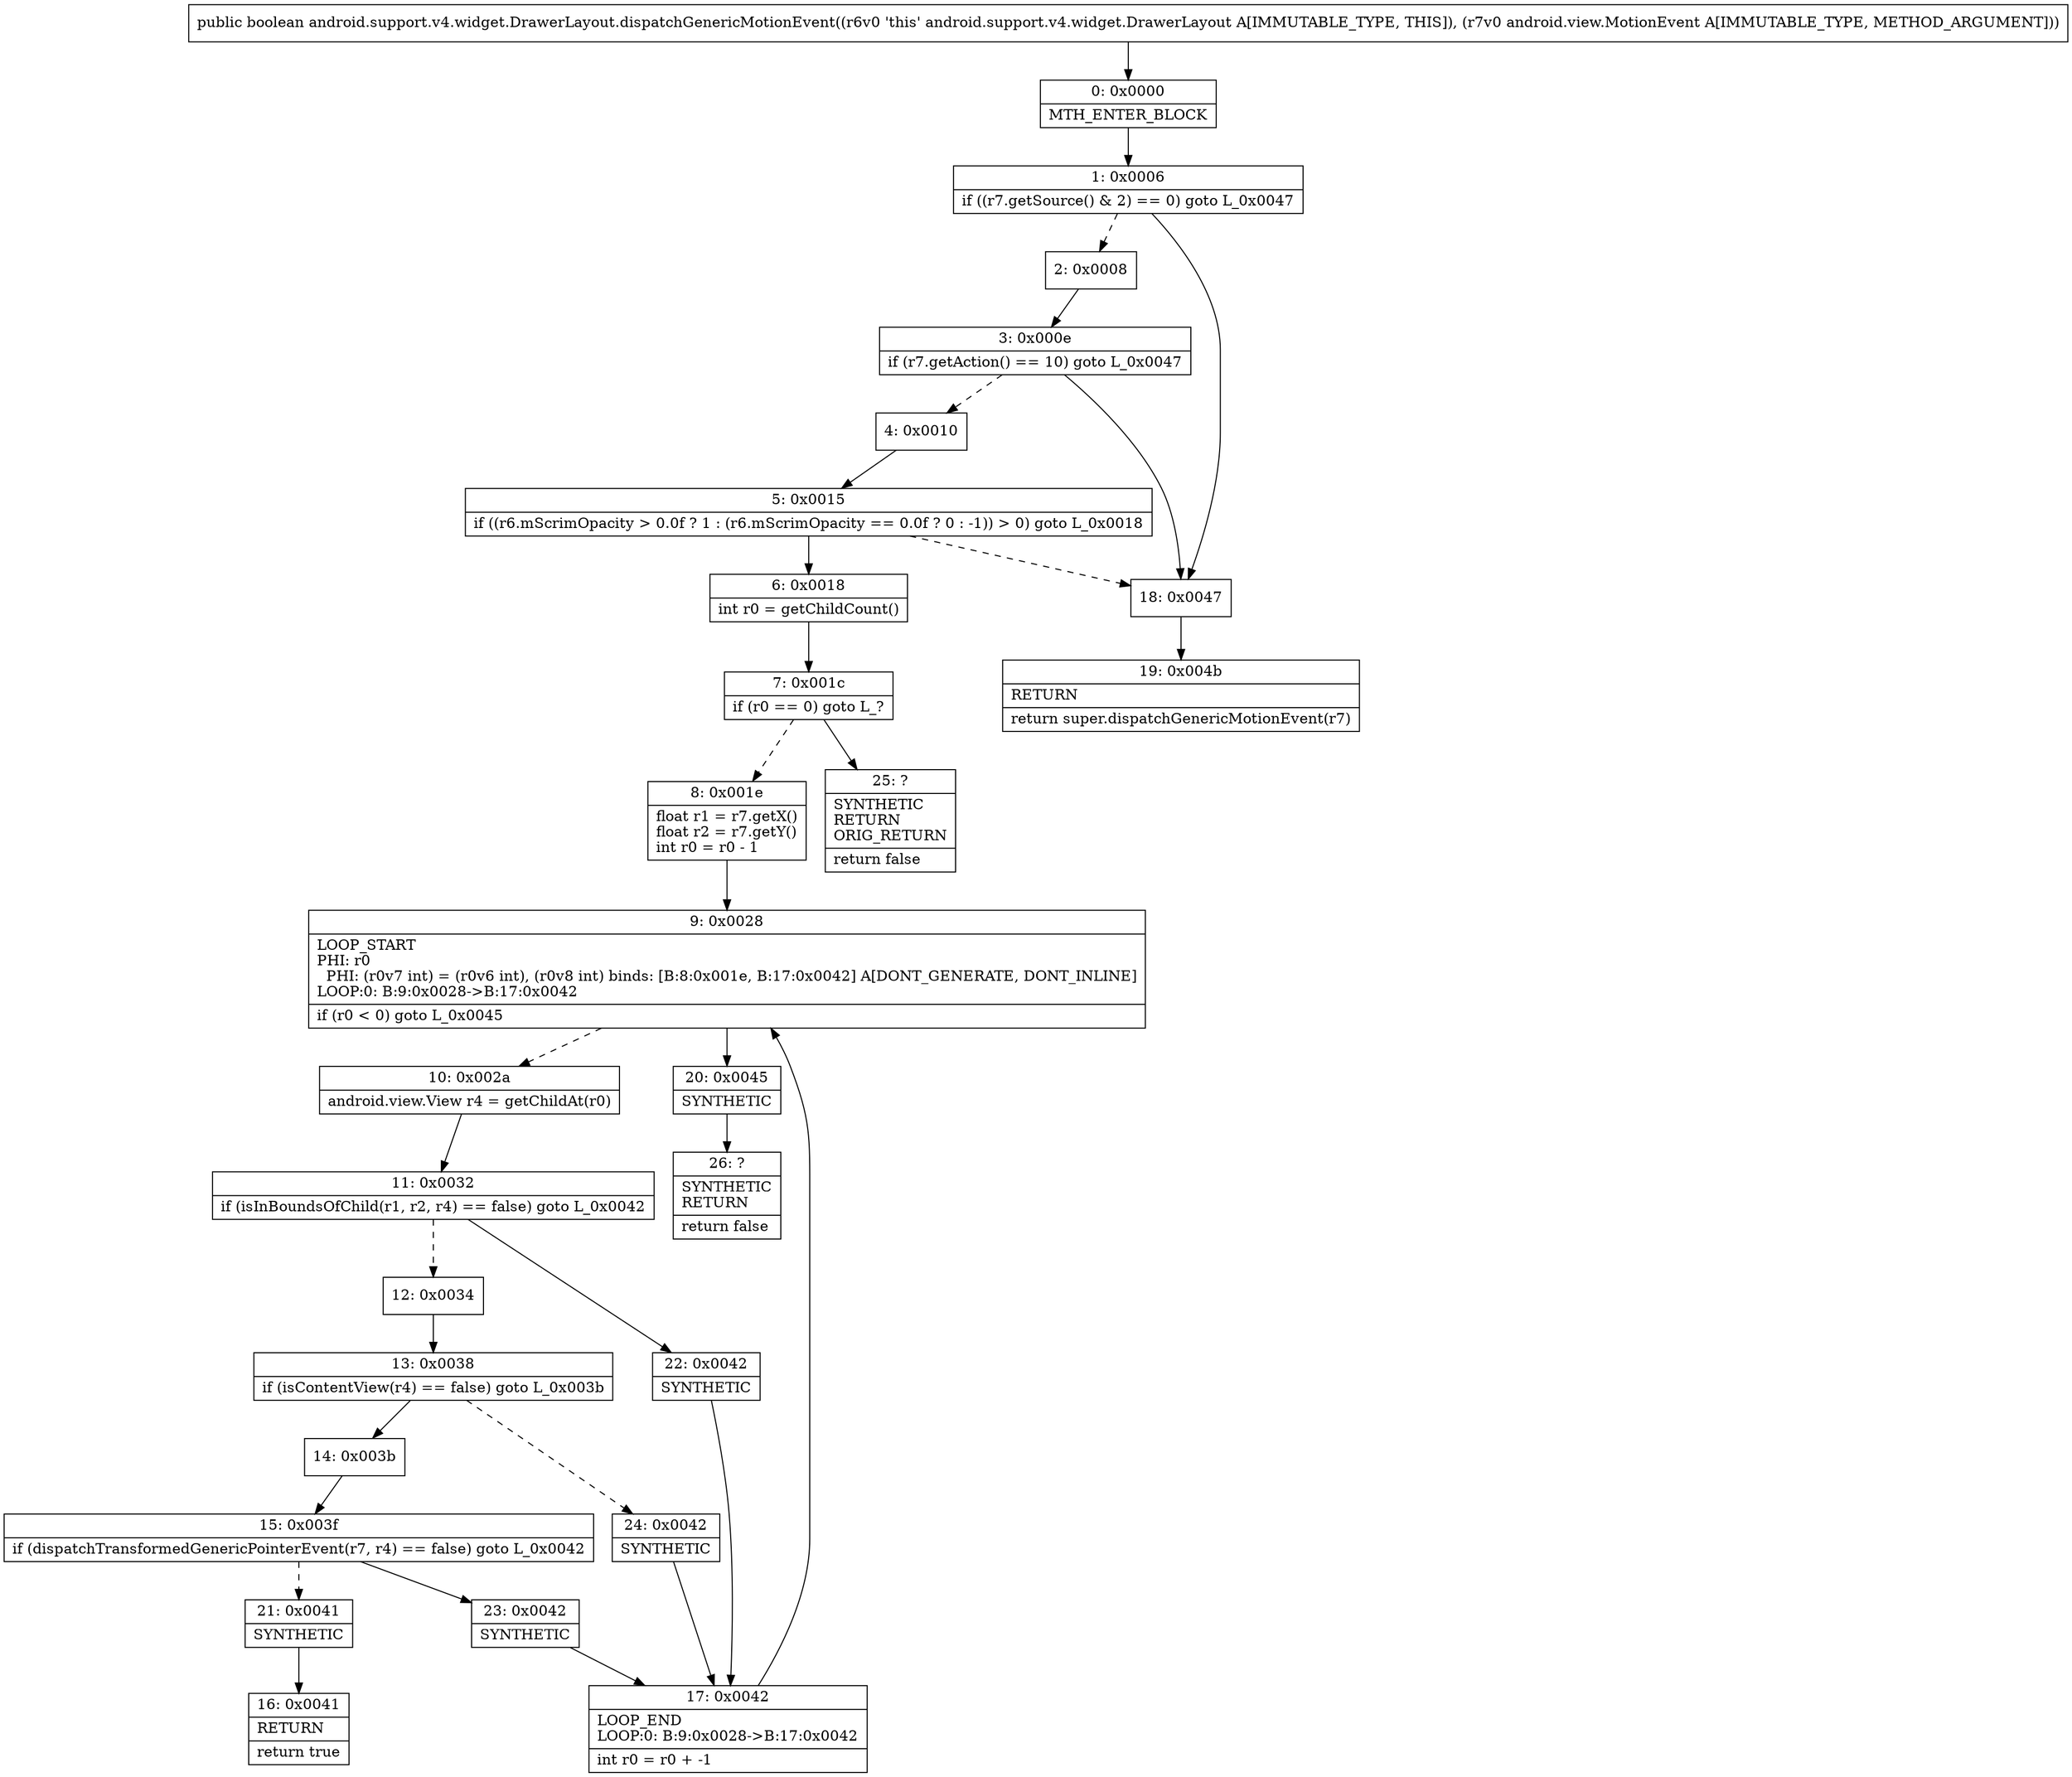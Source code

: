 digraph "CFG forandroid.support.v4.widget.DrawerLayout.dispatchGenericMotionEvent(Landroid\/view\/MotionEvent;)Z" {
Node_0 [shape=record,label="{0\:\ 0x0000|MTH_ENTER_BLOCK\l}"];
Node_1 [shape=record,label="{1\:\ 0x0006|if ((r7.getSource() & 2) == 0) goto L_0x0047\l}"];
Node_2 [shape=record,label="{2\:\ 0x0008}"];
Node_3 [shape=record,label="{3\:\ 0x000e|if (r7.getAction() == 10) goto L_0x0047\l}"];
Node_4 [shape=record,label="{4\:\ 0x0010}"];
Node_5 [shape=record,label="{5\:\ 0x0015|if ((r6.mScrimOpacity \> 0.0f ? 1 : (r6.mScrimOpacity == 0.0f ? 0 : \-1)) \> 0) goto L_0x0018\l}"];
Node_6 [shape=record,label="{6\:\ 0x0018|int r0 = getChildCount()\l}"];
Node_7 [shape=record,label="{7\:\ 0x001c|if (r0 == 0) goto L_?\l}"];
Node_8 [shape=record,label="{8\:\ 0x001e|float r1 = r7.getX()\lfloat r2 = r7.getY()\lint r0 = r0 \- 1\l}"];
Node_9 [shape=record,label="{9\:\ 0x0028|LOOP_START\lPHI: r0 \l  PHI: (r0v7 int) = (r0v6 int), (r0v8 int) binds: [B:8:0x001e, B:17:0x0042] A[DONT_GENERATE, DONT_INLINE]\lLOOP:0: B:9:0x0028\-\>B:17:0x0042\l|if (r0 \< 0) goto L_0x0045\l}"];
Node_10 [shape=record,label="{10\:\ 0x002a|android.view.View r4 = getChildAt(r0)\l}"];
Node_11 [shape=record,label="{11\:\ 0x0032|if (isInBoundsOfChild(r1, r2, r4) == false) goto L_0x0042\l}"];
Node_12 [shape=record,label="{12\:\ 0x0034}"];
Node_13 [shape=record,label="{13\:\ 0x0038|if (isContentView(r4) == false) goto L_0x003b\l}"];
Node_14 [shape=record,label="{14\:\ 0x003b}"];
Node_15 [shape=record,label="{15\:\ 0x003f|if (dispatchTransformedGenericPointerEvent(r7, r4) == false) goto L_0x0042\l}"];
Node_16 [shape=record,label="{16\:\ 0x0041|RETURN\l|return true\l}"];
Node_17 [shape=record,label="{17\:\ 0x0042|LOOP_END\lLOOP:0: B:9:0x0028\-\>B:17:0x0042\l|int r0 = r0 + \-1\l}"];
Node_18 [shape=record,label="{18\:\ 0x0047}"];
Node_19 [shape=record,label="{19\:\ 0x004b|RETURN\l|return super.dispatchGenericMotionEvent(r7)\l}"];
Node_20 [shape=record,label="{20\:\ 0x0045|SYNTHETIC\l}"];
Node_21 [shape=record,label="{21\:\ 0x0041|SYNTHETIC\l}"];
Node_22 [shape=record,label="{22\:\ 0x0042|SYNTHETIC\l}"];
Node_23 [shape=record,label="{23\:\ 0x0042|SYNTHETIC\l}"];
Node_24 [shape=record,label="{24\:\ 0x0042|SYNTHETIC\l}"];
Node_25 [shape=record,label="{25\:\ ?|SYNTHETIC\lRETURN\lORIG_RETURN\l|return false\l}"];
Node_26 [shape=record,label="{26\:\ ?|SYNTHETIC\lRETURN\l|return false\l}"];
MethodNode[shape=record,label="{public boolean android.support.v4.widget.DrawerLayout.dispatchGenericMotionEvent((r6v0 'this' android.support.v4.widget.DrawerLayout A[IMMUTABLE_TYPE, THIS]), (r7v0 android.view.MotionEvent A[IMMUTABLE_TYPE, METHOD_ARGUMENT])) }"];
MethodNode -> Node_0;
Node_0 -> Node_1;
Node_1 -> Node_2[style=dashed];
Node_1 -> Node_18;
Node_2 -> Node_3;
Node_3 -> Node_4[style=dashed];
Node_3 -> Node_18;
Node_4 -> Node_5;
Node_5 -> Node_6;
Node_5 -> Node_18[style=dashed];
Node_6 -> Node_7;
Node_7 -> Node_8[style=dashed];
Node_7 -> Node_25;
Node_8 -> Node_9;
Node_9 -> Node_10[style=dashed];
Node_9 -> Node_20;
Node_10 -> Node_11;
Node_11 -> Node_12[style=dashed];
Node_11 -> Node_22;
Node_12 -> Node_13;
Node_13 -> Node_14;
Node_13 -> Node_24[style=dashed];
Node_14 -> Node_15;
Node_15 -> Node_21[style=dashed];
Node_15 -> Node_23;
Node_17 -> Node_9;
Node_18 -> Node_19;
Node_20 -> Node_26;
Node_21 -> Node_16;
Node_22 -> Node_17;
Node_23 -> Node_17;
Node_24 -> Node_17;
}


